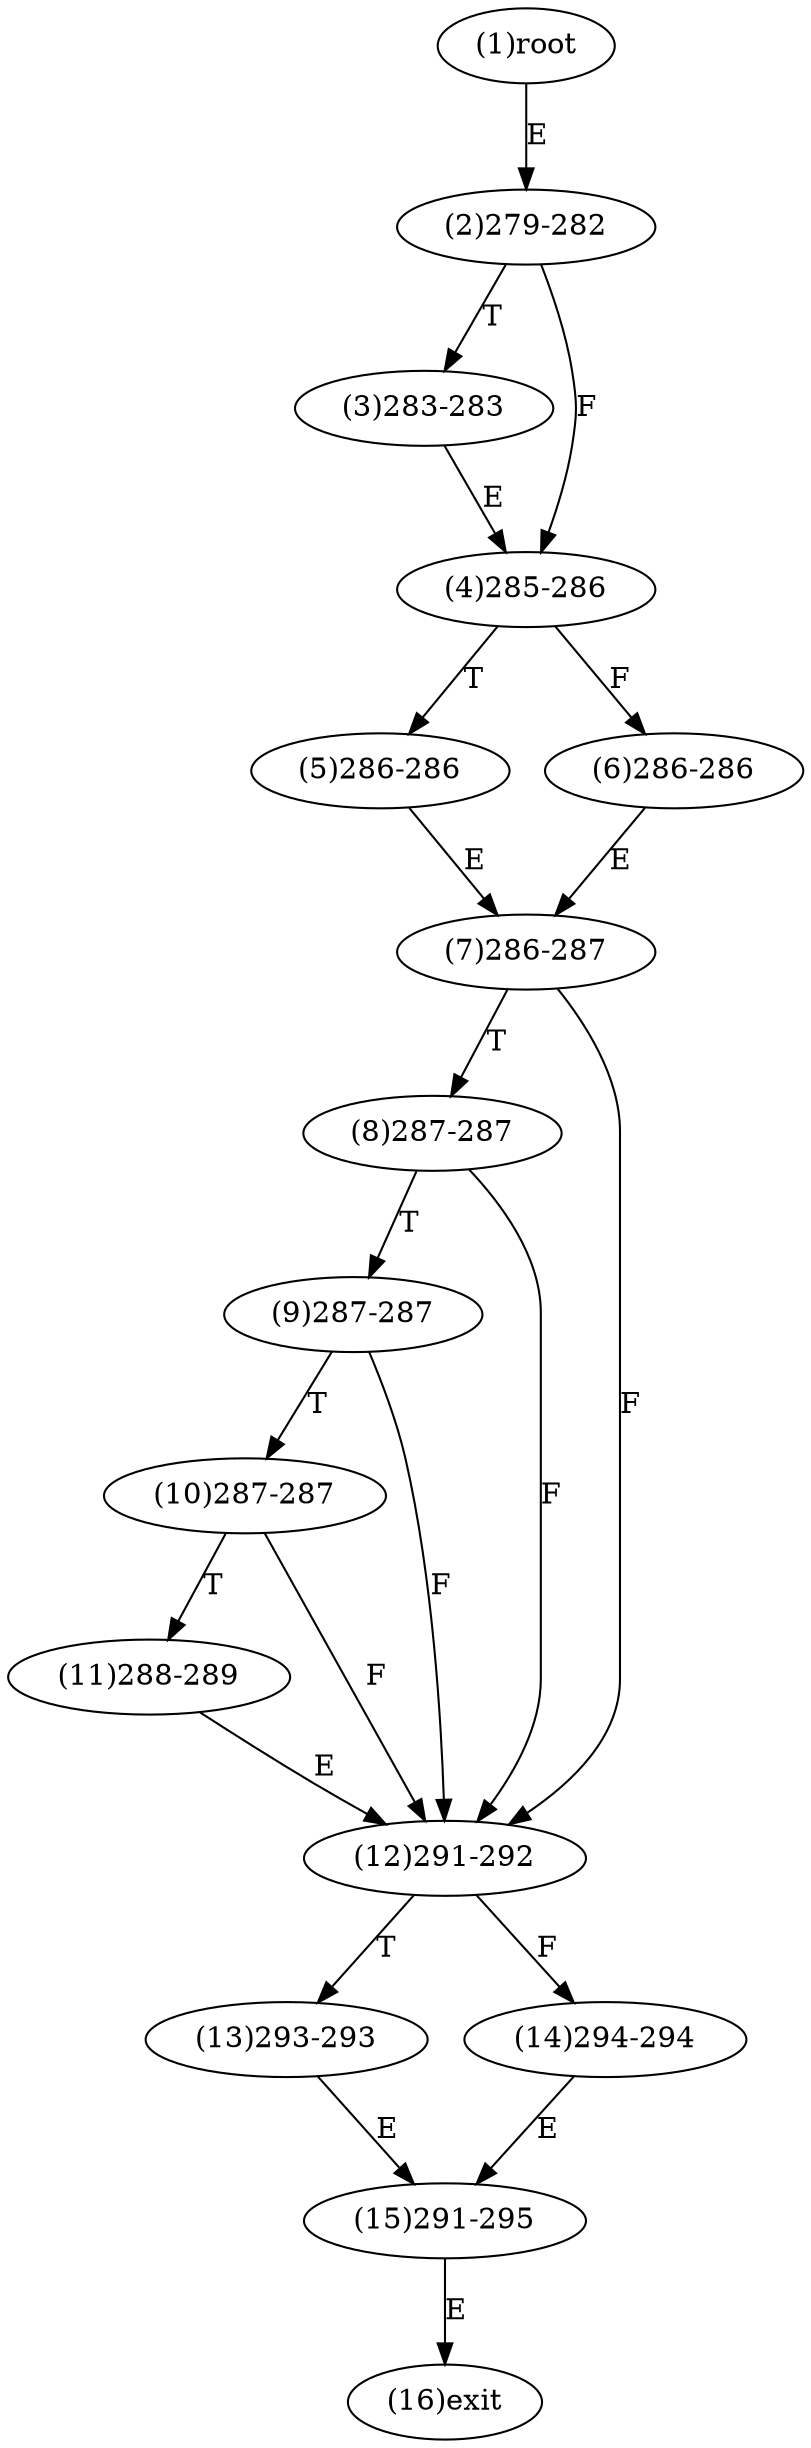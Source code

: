 digraph "" { 
1[ label="(1)root"];
2[ label="(2)279-282"];
3[ label="(3)283-283"];
4[ label="(4)285-286"];
5[ label="(5)286-286"];
6[ label="(6)286-286"];
7[ label="(7)286-287"];
8[ label="(8)287-287"];
9[ label="(9)287-287"];
10[ label="(10)287-287"];
11[ label="(11)288-289"];
12[ label="(12)291-292"];
13[ label="(13)293-293"];
14[ label="(14)294-294"];
15[ label="(15)291-295"];
16[ label="(16)exit"];
1->2[ label="E"];
2->4[ label="F"];
2->3[ label="T"];
3->4[ label="E"];
4->6[ label="F"];
4->5[ label="T"];
5->7[ label="E"];
6->7[ label="E"];
7->12[ label="F"];
7->8[ label="T"];
8->12[ label="F"];
8->9[ label="T"];
9->12[ label="F"];
9->10[ label="T"];
10->12[ label="F"];
10->11[ label="T"];
11->12[ label="E"];
12->14[ label="F"];
12->13[ label="T"];
13->15[ label="E"];
14->15[ label="E"];
15->16[ label="E"];
}